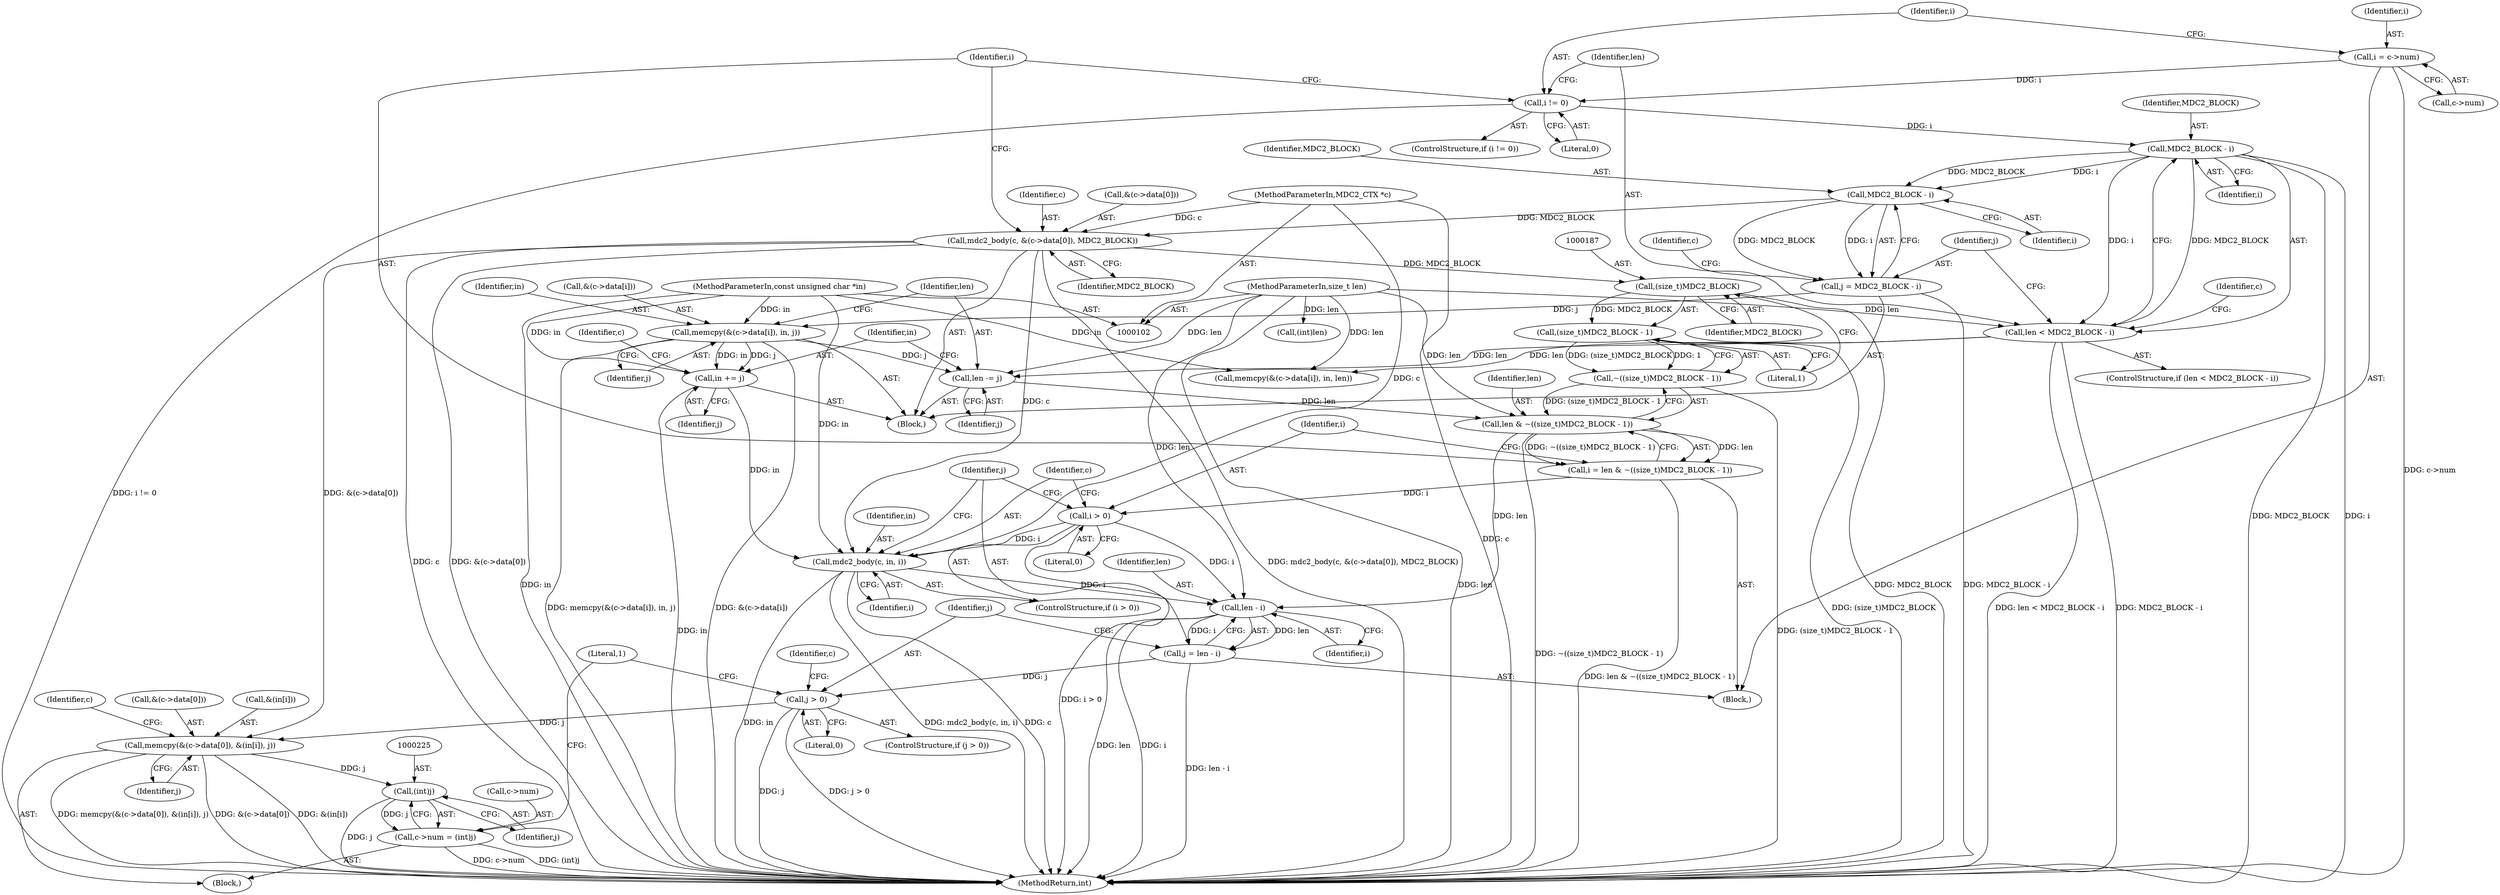 digraph "0_openssl_55d83bf7c10c7b205fffa23fa7c3977491e56c07@API" {
"1000208" [label="(Call,memcpy(&(c->data[0]), &(in[i]), j))"];
"1000171" [label="(Call,mdc2_body(c, &(c->data[0]), MDC2_BLOCK))"];
"1000103" [label="(MethodParameterIn,MDC2_CTX *c)"];
"1000148" [label="(Call,MDC2_BLOCK - i)"];
"1000122" [label="(Call,MDC2_BLOCK - i)"];
"1000115" [label="(Call,i != 0)"];
"1000109" [label="(Call,i = c->num)"];
"1000204" [label="(Call,j > 0)"];
"1000198" [label="(Call,j = len - i)"];
"1000200" [label="(Call,len - i)"];
"1000182" [label="(Call,len & ~((size_t)MDC2_BLOCK - 1))"];
"1000160" [label="(Call,len -= j)"];
"1000151" [label="(Call,memcpy(&(c->data[i]), in, j))"];
"1000104" [label="(MethodParameterIn,const unsigned char *in)"];
"1000146" [label="(Call,j = MDC2_BLOCK - i)"];
"1000120" [label="(Call,len < MDC2_BLOCK - i)"];
"1000105" [label="(MethodParameterIn,size_t len)"];
"1000184" [label="(Call,~((size_t)MDC2_BLOCK - 1))"];
"1000185" [label="(Call,(size_t)MDC2_BLOCK - 1)"];
"1000186" [label="(Call,(size_t)MDC2_BLOCK)"];
"1000194" [label="(Call,mdc2_body(c, in, i))"];
"1000163" [label="(Call,in += j)"];
"1000191" [label="(Call,i > 0)"];
"1000180" [label="(Call,i = len & ~((size_t)MDC2_BLOCK - 1))"];
"1000224" [label="(Call,(int)j)"];
"1000220" [label="(Call,c->num = (int)j)"];
"1000150" [label="(Identifier,i)"];
"1000204" [label="(Call,j > 0)"];
"1000120" [label="(Call,len < MDC2_BLOCK - i)"];
"1000109" [label="(Call,i = c->num)"];
"1000124" [label="(Identifier,i)"];
"1000171" [label="(Call,mdc2_body(c, &(c->data[0]), MDC2_BLOCK))"];
"1000149" [label="(Identifier,MDC2_BLOCK)"];
"1000121" [label="(Identifier,len)"];
"1000151" [label="(Call,memcpy(&(c->data[i]), in, j))"];
"1000201" [label="(Identifier,len)"];
"1000160" [label="(Call,len -= j)"];
"1000146" [label="(Call,j = MDC2_BLOCK - i)"];
"1000162" [label="(Identifier,j)"];
"1000202" [label="(Identifier,i)"];
"1000126" [label="(Call,memcpy(&(c->data[i]), in, len))"];
"1000147" [label="(Identifier,j)"];
"1000219" [label="(Identifier,j)"];
"1000198" [label="(Call,j = len - i)"];
"1000193" [label="(Literal,0)"];
"1000184" [label="(Call,~((size_t)MDC2_BLOCK - 1))"];
"1000208" [label="(Call,memcpy(&(c->data[0]), &(in[i]), j))"];
"1000165" [label="(Identifier,j)"];
"1000122" [label="(Call,MDC2_BLOCK - i)"];
"1000164" [label="(Identifier,in)"];
"1000224" [label="(Call,(int)j)"];
"1000197" [label="(Identifier,i)"];
"1000229" [label="(MethodReturn,int)"];
"1000180" [label="(Call,i = len & ~((size_t)MDC2_BLOCK - 1))"];
"1000152" [label="(Call,&(c->data[i]))"];
"1000189" [label="(Literal,1)"];
"1000192" [label="(Identifier,i)"];
"1000195" [label="(Identifier,c)"];
"1000119" [label="(ControlStructure,if (len < MDC2_BLOCK - i))"];
"1000194" [label="(Call,mdc2_body(c, in, i))"];
"1000212" [label="(Identifier,c)"];
"1000139" [label="(Call,(int)len)"];
"1000105" [label="(MethodParameterIn,size_t len)"];
"1000182" [label="(Call,len & ~((size_t)MDC2_BLOCK - 1))"];
"1000228" [label="(Literal,1)"];
"1000114" [label="(ControlStructure,if (i != 0))"];
"1000159" [label="(Identifier,j)"];
"1000163" [label="(Call,in += j)"];
"1000161" [label="(Identifier,len)"];
"1000186" [label="(Call,(size_t)MDC2_BLOCK)"];
"1000190" [label="(ControlStructure,if (i > 0))"];
"1000115" [label="(Call,i != 0)"];
"1000191" [label="(Call,i > 0)"];
"1000168" [label="(Identifier,c)"];
"1000104" [label="(MethodParameterIn,const unsigned char *in)"];
"1000188" [label="(Identifier,MDC2_BLOCK)"];
"1000221" [label="(Call,c->num)"];
"1000200" [label="(Call,len - i)"];
"1000148" [label="(Call,MDC2_BLOCK - i)"];
"1000106" [label="(Block,)"];
"1000173" [label="(Call,&(c->data[0]))"];
"1000123" [label="(Identifier,MDC2_BLOCK)"];
"1000116" [label="(Identifier,i)"];
"1000222" [label="(Identifier,c)"];
"1000179" [label="(Identifier,MDC2_BLOCK)"];
"1000199" [label="(Identifier,j)"];
"1000183" [label="(Identifier,len)"];
"1000158" [label="(Identifier,in)"];
"1000155" [label="(Identifier,c)"];
"1000220" [label="(Call,c->num = (int)j)"];
"1000111" [label="(Call,c->num)"];
"1000226" [label="(Identifier,j)"];
"1000209" [label="(Call,&(c->data[0]))"];
"1000145" [label="(Block,)"];
"1000206" [label="(Literal,0)"];
"1000172" [label="(Identifier,c)"];
"1000215" [label="(Call,&(in[i]))"];
"1000103" [label="(MethodParameterIn,MDC2_CTX *c)"];
"1000205" [label="(Identifier,j)"];
"1000203" [label="(ControlStructure,if (j > 0))"];
"1000117" [label="(Literal,0)"];
"1000196" [label="(Identifier,in)"];
"1000130" [label="(Identifier,c)"];
"1000181" [label="(Identifier,i)"];
"1000207" [label="(Block,)"];
"1000185" [label="(Call,(size_t)MDC2_BLOCK - 1)"];
"1000110" [label="(Identifier,i)"];
"1000208" -> "1000207"  [label="AST: "];
"1000208" -> "1000219"  [label="CFG: "];
"1000209" -> "1000208"  [label="AST: "];
"1000215" -> "1000208"  [label="AST: "];
"1000219" -> "1000208"  [label="AST: "];
"1000222" -> "1000208"  [label="CFG: "];
"1000208" -> "1000229"  [label="DDG: &(c->data[0])"];
"1000208" -> "1000229"  [label="DDG: &(in[i])"];
"1000208" -> "1000229"  [label="DDG: memcpy(&(c->data[0]), &(in[i]), j)"];
"1000171" -> "1000208"  [label="DDG: &(c->data[0])"];
"1000204" -> "1000208"  [label="DDG: j"];
"1000208" -> "1000224"  [label="DDG: j"];
"1000171" -> "1000145"  [label="AST: "];
"1000171" -> "1000179"  [label="CFG: "];
"1000172" -> "1000171"  [label="AST: "];
"1000173" -> "1000171"  [label="AST: "];
"1000179" -> "1000171"  [label="AST: "];
"1000181" -> "1000171"  [label="CFG: "];
"1000171" -> "1000229"  [label="DDG: c"];
"1000171" -> "1000229"  [label="DDG: &(c->data[0])"];
"1000171" -> "1000229"  [label="DDG: mdc2_body(c, &(c->data[0]), MDC2_BLOCK)"];
"1000103" -> "1000171"  [label="DDG: c"];
"1000148" -> "1000171"  [label="DDG: MDC2_BLOCK"];
"1000171" -> "1000186"  [label="DDG: MDC2_BLOCK"];
"1000171" -> "1000194"  [label="DDG: c"];
"1000103" -> "1000102"  [label="AST: "];
"1000103" -> "1000229"  [label="DDG: c"];
"1000103" -> "1000194"  [label="DDG: c"];
"1000148" -> "1000146"  [label="AST: "];
"1000148" -> "1000150"  [label="CFG: "];
"1000149" -> "1000148"  [label="AST: "];
"1000150" -> "1000148"  [label="AST: "];
"1000146" -> "1000148"  [label="CFG: "];
"1000148" -> "1000146"  [label="DDG: MDC2_BLOCK"];
"1000148" -> "1000146"  [label="DDG: i"];
"1000122" -> "1000148"  [label="DDG: MDC2_BLOCK"];
"1000122" -> "1000148"  [label="DDG: i"];
"1000122" -> "1000120"  [label="AST: "];
"1000122" -> "1000124"  [label="CFG: "];
"1000123" -> "1000122"  [label="AST: "];
"1000124" -> "1000122"  [label="AST: "];
"1000120" -> "1000122"  [label="CFG: "];
"1000122" -> "1000229"  [label="DDG: MDC2_BLOCK"];
"1000122" -> "1000229"  [label="DDG: i"];
"1000122" -> "1000120"  [label="DDG: MDC2_BLOCK"];
"1000122" -> "1000120"  [label="DDG: i"];
"1000115" -> "1000122"  [label="DDG: i"];
"1000115" -> "1000114"  [label="AST: "];
"1000115" -> "1000117"  [label="CFG: "];
"1000116" -> "1000115"  [label="AST: "];
"1000117" -> "1000115"  [label="AST: "];
"1000121" -> "1000115"  [label="CFG: "];
"1000181" -> "1000115"  [label="CFG: "];
"1000115" -> "1000229"  [label="DDG: i != 0"];
"1000109" -> "1000115"  [label="DDG: i"];
"1000109" -> "1000106"  [label="AST: "];
"1000109" -> "1000111"  [label="CFG: "];
"1000110" -> "1000109"  [label="AST: "];
"1000111" -> "1000109"  [label="AST: "];
"1000116" -> "1000109"  [label="CFG: "];
"1000109" -> "1000229"  [label="DDG: c->num"];
"1000204" -> "1000203"  [label="AST: "];
"1000204" -> "1000206"  [label="CFG: "];
"1000205" -> "1000204"  [label="AST: "];
"1000206" -> "1000204"  [label="AST: "];
"1000212" -> "1000204"  [label="CFG: "];
"1000228" -> "1000204"  [label="CFG: "];
"1000204" -> "1000229"  [label="DDG: j"];
"1000204" -> "1000229"  [label="DDG: j > 0"];
"1000198" -> "1000204"  [label="DDG: j"];
"1000198" -> "1000106"  [label="AST: "];
"1000198" -> "1000200"  [label="CFG: "];
"1000199" -> "1000198"  [label="AST: "];
"1000200" -> "1000198"  [label="AST: "];
"1000205" -> "1000198"  [label="CFG: "];
"1000198" -> "1000229"  [label="DDG: len - i"];
"1000200" -> "1000198"  [label="DDG: len"];
"1000200" -> "1000198"  [label="DDG: i"];
"1000200" -> "1000202"  [label="CFG: "];
"1000201" -> "1000200"  [label="AST: "];
"1000202" -> "1000200"  [label="AST: "];
"1000200" -> "1000229"  [label="DDG: len"];
"1000200" -> "1000229"  [label="DDG: i"];
"1000182" -> "1000200"  [label="DDG: len"];
"1000105" -> "1000200"  [label="DDG: len"];
"1000194" -> "1000200"  [label="DDG: i"];
"1000191" -> "1000200"  [label="DDG: i"];
"1000182" -> "1000180"  [label="AST: "];
"1000182" -> "1000184"  [label="CFG: "];
"1000183" -> "1000182"  [label="AST: "];
"1000184" -> "1000182"  [label="AST: "];
"1000180" -> "1000182"  [label="CFG: "];
"1000182" -> "1000229"  [label="DDG: ~((size_t)MDC2_BLOCK - 1)"];
"1000182" -> "1000180"  [label="DDG: len"];
"1000182" -> "1000180"  [label="DDG: ~((size_t)MDC2_BLOCK - 1)"];
"1000160" -> "1000182"  [label="DDG: len"];
"1000105" -> "1000182"  [label="DDG: len"];
"1000184" -> "1000182"  [label="DDG: (size_t)MDC2_BLOCK - 1"];
"1000160" -> "1000145"  [label="AST: "];
"1000160" -> "1000162"  [label="CFG: "];
"1000161" -> "1000160"  [label="AST: "];
"1000162" -> "1000160"  [label="AST: "];
"1000164" -> "1000160"  [label="CFG: "];
"1000151" -> "1000160"  [label="DDG: j"];
"1000120" -> "1000160"  [label="DDG: len"];
"1000105" -> "1000160"  [label="DDG: len"];
"1000151" -> "1000145"  [label="AST: "];
"1000151" -> "1000159"  [label="CFG: "];
"1000152" -> "1000151"  [label="AST: "];
"1000158" -> "1000151"  [label="AST: "];
"1000159" -> "1000151"  [label="AST: "];
"1000161" -> "1000151"  [label="CFG: "];
"1000151" -> "1000229"  [label="DDG: memcpy(&(c->data[i]), in, j)"];
"1000151" -> "1000229"  [label="DDG: &(c->data[i])"];
"1000104" -> "1000151"  [label="DDG: in"];
"1000146" -> "1000151"  [label="DDG: j"];
"1000151" -> "1000163"  [label="DDG: j"];
"1000151" -> "1000163"  [label="DDG: in"];
"1000104" -> "1000102"  [label="AST: "];
"1000104" -> "1000229"  [label="DDG: in"];
"1000104" -> "1000126"  [label="DDG: in"];
"1000104" -> "1000163"  [label="DDG: in"];
"1000104" -> "1000194"  [label="DDG: in"];
"1000146" -> "1000145"  [label="AST: "];
"1000147" -> "1000146"  [label="AST: "];
"1000155" -> "1000146"  [label="CFG: "];
"1000146" -> "1000229"  [label="DDG: MDC2_BLOCK - i"];
"1000120" -> "1000119"  [label="AST: "];
"1000121" -> "1000120"  [label="AST: "];
"1000130" -> "1000120"  [label="CFG: "];
"1000147" -> "1000120"  [label="CFG: "];
"1000120" -> "1000229"  [label="DDG: len < MDC2_BLOCK - i"];
"1000120" -> "1000229"  [label="DDG: MDC2_BLOCK - i"];
"1000105" -> "1000120"  [label="DDG: len"];
"1000120" -> "1000126"  [label="DDG: len"];
"1000105" -> "1000102"  [label="AST: "];
"1000105" -> "1000229"  [label="DDG: len"];
"1000105" -> "1000126"  [label="DDG: len"];
"1000105" -> "1000139"  [label="DDG: len"];
"1000184" -> "1000185"  [label="CFG: "];
"1000185" -> "1000184"  [label="AST: "];
"1000184" -> "1000229"  [label="DDG: (size_t)MDC2_BLOCK - 1"];
"1000185" -> "1000184"  [label="DDG: (size_t)MDC2_BLOCK"];
"1000185" -> "1000184"  [label="DDG: 1"];
"1000185" -> "1000189"  [label="CFG: "];
"1000186" -> "1000185"  [label="AST: "];
"1000189" -> "1000185"  [label="AST: "];
"1000185" -> "1000229"  [label="DDG: (size_t)MDC2_BLOCK"];
"1000186" -> "1000185"  [label="DDG: MDC2_BLOCK"];
"1000186" -> "1000188"  [label="CFG: "];
"1000187" -> "1000186"  [label="AST: "];
"1000188" -> "1000186"  [label="AST: "];
"1000189" -> "1000186"  [label="CFG: "];
"1000186" -> "1000229"  [label="DDG: MDC2_BLOCK"];
"1000194" -> "1000190"  [label="AST: "];
"1000194" -> "1000197"  [label="CFG: "];
"1000195" -> "1000194"  [label="AST: "];
"1000196" -> "1000194"  [label="AST: "];
"1000197" -> "1000194"  [label="AST: "];
"1000199" -> "1000194"  [label="CFG: "];
"1000194" -> "1000229"  [label="DDG: mdc2_body(c, in, i)"];
"1000194" -> "1000229"  [label="DDG: c"];
"1000194" -> "1000229"  [label="DDG: in"];
"1000163" -> "1000194"  [label="DDG: in"];
"1000191" -> "1000194"  [label="DDG: i"];
"1000163" -> "1000145"  [label="AST: "];
"1000163" -> "1000165"  [label="CFG: "];
"1000164" -> "1000163"  [label="AST: "];
"1000165" -> "1000163"  [label="AST: "];
"1000168" -> "1000163"  [label="CFG: "];
"1000163" -> "1000229"  [label="DDG: in"];
"1000191" -> "1000190"  [label="AST: "];
"1000191" -> "1000193"  [label="CFG: "];
"1000192" -> "1000191"  [label="AST: "];
"1000193" -> "1000191"  [label="AST: "];
"1000195" -> "1000191"  [label="CFG: "];
"1000199" -> "1000191"  [label="CFG: "];
"1000191" -> "1000229"  [label="DDG: i > 0"];
"1000180" -> "1000191"  [label="DDG: i"];
"1000180" -> "1000106"  [label="AST: "];
"1000181" -> "1000180"  [label="AST: "];
"1000192" -> "1000180"  [label="CFG: "];
"1000180" -> "1000229"  [label="DDG: len & ~((size_t)MDC2_BLOCK - 1)"];
"1000224" -> "1000220"  [label="AST: "];
"1000224" -> "1000226"  [label="CFG: "];
"1000225" -> "1000224"  [label="AST: "];
"1000226" -> "1000224"  [label="AST: "];
"1000220" -> "1000224"  [label="CFG: "];
"1000224" -> "1000229"  [label="DDG: j"];
"1000224" -> "1000220"  [label="DDG: j"];
"1000220" -> "1000207"  [label="AST: "];
"1000221" -> "1000220"  [label="AST: "];
"1000228" -> "1000220"  [label="CFG: "];
"1000220" -> "1000229"  [label="DDG: c->num"];
"1000220" -> "1000229"  [label="DDG: (int)j"];
}
